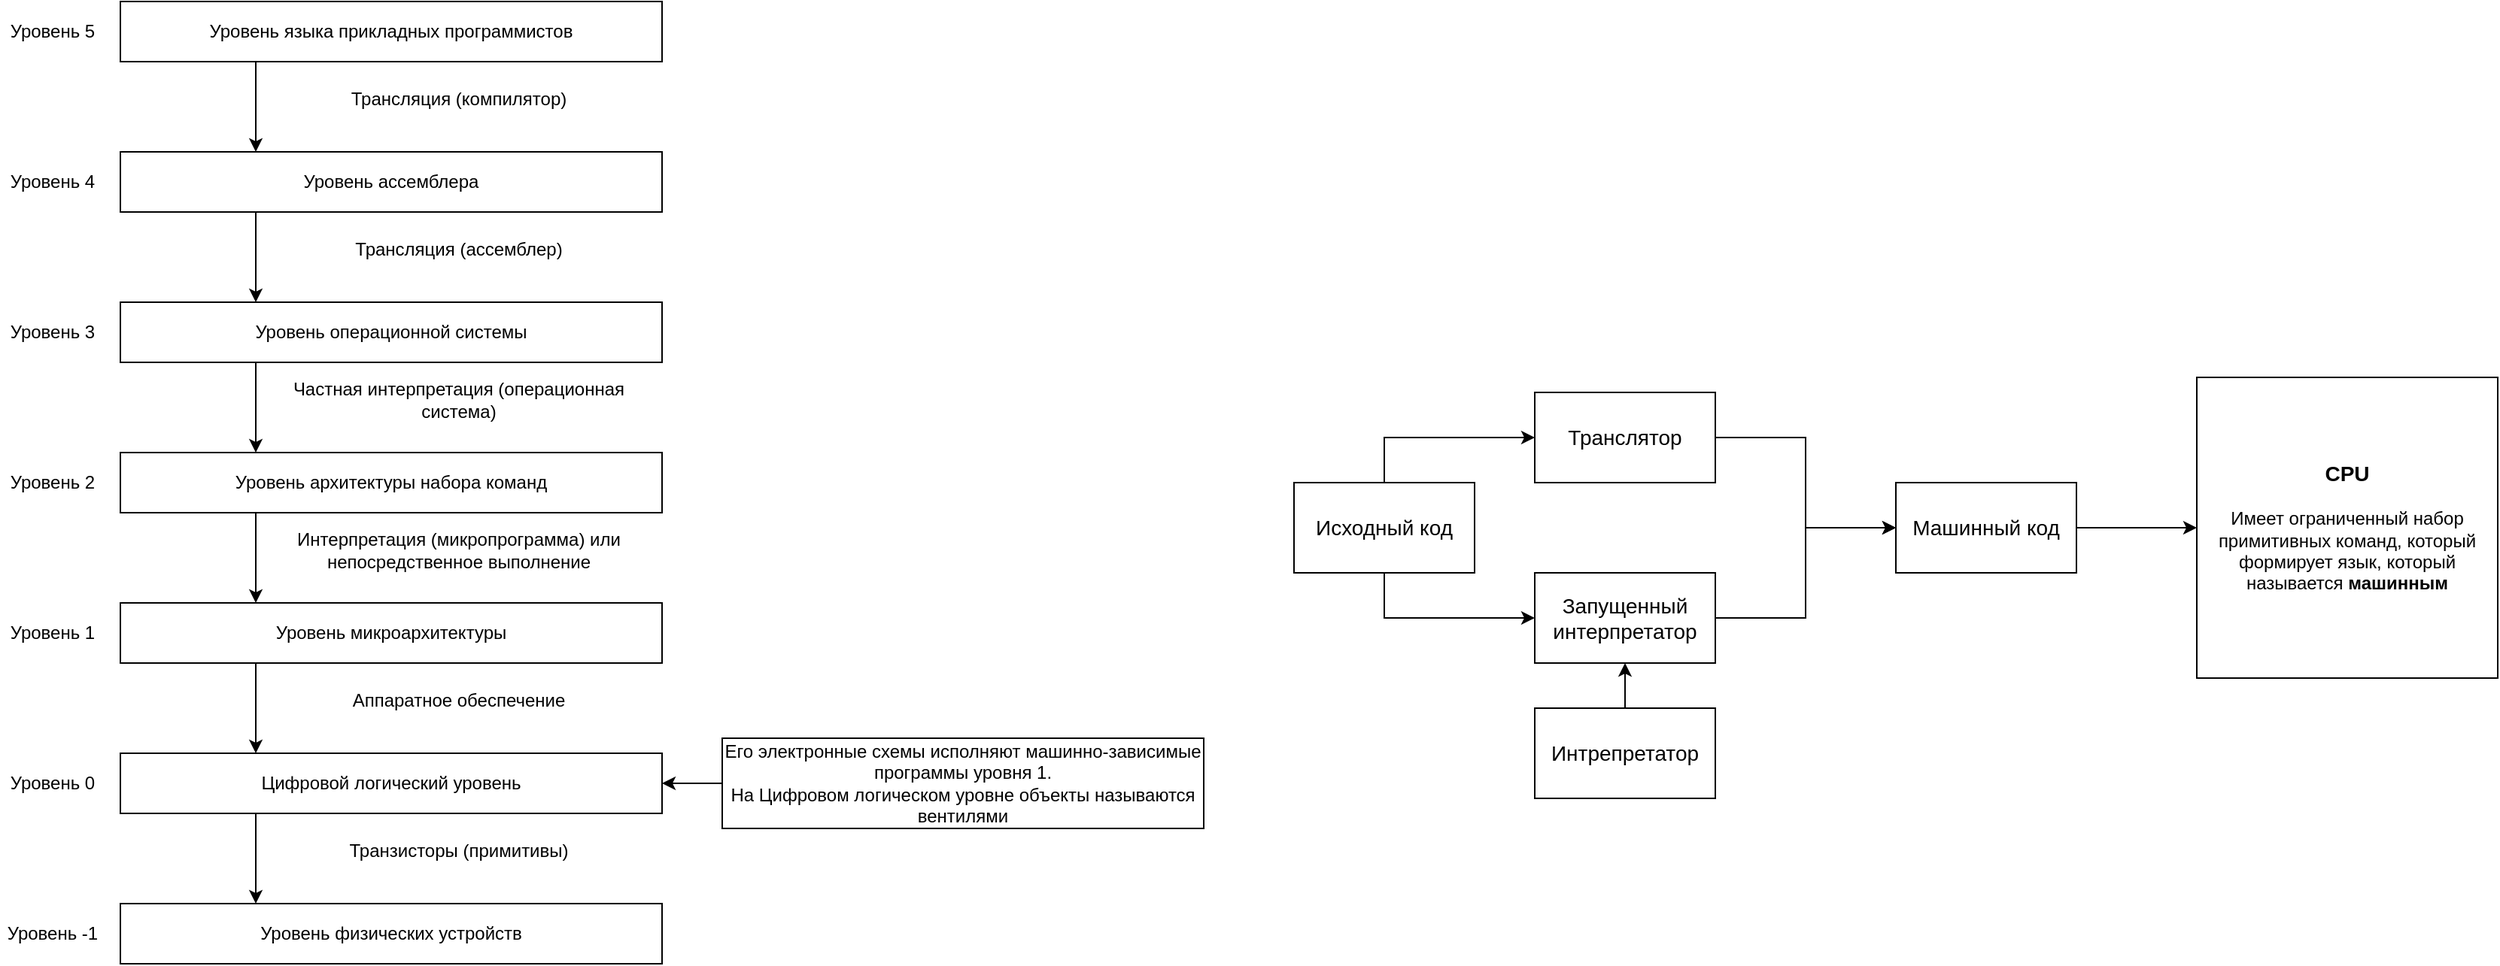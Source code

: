 <mxfile version="16.1.0" type="github">
  <diagram id="5aGI3u4Uk3V0lVAwT1QT" name="Page-1">
    <mxGraphModel dx="1619" dy="865" grid="1" gridSize="10" guides="1" tooltips="1" connect="1" arrows="1" fold="1" page="1" pageScale="1" pageWidth="827" pageHeight="1169" math="0" shadow="0">
      <root>
        <mxCell id="0" />
        <mxCell id="1" parent="0" />
        <mxCell id="48jm5ZyXqzUocx9abQVC-2" value="&lt;b&gt;&lt;font style=&quot;font-size: 14px&quot;&gt;CPU&lt;/font&gt;&lt;/b&gt;&lt;br&gt;&lt;br&gt;Имеет ограниченный набор примитивных команд, который формирует язык, который называется&amp;nbsp;&lt;b&gt;машинным&lt;/b&gt;" style="whiteSpace=wrap;html=1;aspect=fixed;" parent="1" vertex="1">
          <mxGeometry x="660" y="290" width="200" height="200" as="geometry" />
        </mxCell>
        <mxCell id="A65hLVvP_klmRv-O_LiD-11" style="edgeStyle=orthogonalEdgeStyle;rounded=0;orthogonalLoop=1;jettySize=auto;html=1;exitX=0.5;exitY=0;exitDx=0;exitDy=0;entryX=0.5;entryY=1;entryDx=0;entryDy=0;fontSize=14;" parent="1" source="48jm5ZyXqzUocx9abQVC-5" target="48jm5ZyXqzUocx9abQVC-21" edge="1">
          <mxGeometry relative="1" as="geometry" />
        </mxCell>
        <mxCell id="48jm5ZyXqzUocx9abQVC-5" value="Интрепретатор" style="rounded=0;whiteSpace=wrap;html=1;fontSize=14;" parent="1" vertex="1">
          <mxGeometry x="220" y="510" width="120" height="60" as="geometry" />
        </mxCell>
        <mxCell id="A65hLVvP_klmRv-O_LiD-4" style="edgeStyle=orthogonalEdgeStyle;rounded=0;orthogonalLoop=1;jettySize=auto;html=1;exitX=1;exitY=0.5;exitDx=0;exitDy=0;entryX=0;entryY=0.5;entryDx=0;entryDy=0;" parent="1" source="48jm5ZyXqzUocx9abQVC-6" target="A65hLVvP_klmRv-O_LiD-1" edge="1">
          <mxGeometry relative="1" as="geometry" />
        </mxCell>
        <mxCell id="48jm5ZyXqzUocx9abQVC-6" value="Транслятор" style="rounded=0;whiteSpace=wrap;html=1;fontSize=14;" parent="1" vertex="1">
          <mxGeometry x="220" y="300" width="120" height="60" as="geometry" />
        </mxCell>
        <mxCell id="A65hLVvP_klmRv-O_LiD-12" style="edgeStyle=orthogonalEdgeStyle;rounded=0;orthogonalLoop=1;jettySize=auto;html=1;exitX=0.5;exitY=1;exitDx=0;exitDy=0;entryX=0;entryY=0.5;entryDx=0;entryDy=0;fontSize=14;" parent="1" source="48jm5ZyXqzUocx9abQVC-7" target="48jm5ZyXqzUocx9abQVC-21" edge="1">
          <mxGeometry relative="1" as="geometry" />
        </mxCell>
        <mxCell id="A65hLVvP_klmRv-O_LiD-13" style="edgeStyle=orthogonalEdgeStyle;rounded=0;orthogonalLoop=1;jettySize=auto;html=1;exitX=0.5;exitY=0;exitDx=0;exitDy=0;entryX=0;entryY=0.5;entryDx=0;entryDy=0;fontSize=14;" parent="1" source="48jm5ZyXqzUocx9abQVC-7" target="48jm5ZyXqzUocx9abQVC-6" edge="1">
          <mxGeometry relative="1" as="geometry" />
        </mxCell>
        <mxCell id="48jm5ZyXqzUocx9abQVC-7" value="Исходный код" style="rounded=0;whiteSpace=wrap;html=1;fontSize=14;" parent="1" vertex="1">
          <mxGeometry x="60" y="360" width="120" height="60" as="geometry" />
        </mxCell>
        <mxCell id="A65hLVvP_klmRv-O_LiD-3" style="edgeStyle=orthogonalEdgeStyle;rounded=0;orthogonalLoop=1;jettySize=auto;html=1;exitX=1;exitY=0.5;exitDx=0;exitDy=0;entryX=0;entryY=0.5;entryDx=0;entryDy=0;" parent="1" source="48jm5ZyXqzUocx9abQVC-21" target="A65hLVvP_klmRv-O_LiD-1" edge="1">
          <mxGeometry relative="1" as="geometry" />
        </mxCell>
        <mxCell id="48jm5ZyXqzUocx9abQVC-21" value="Запущенный интерпретатор" style="rounded=0;whiteSpace=wrap;html=1;fontSize=14;" parent="1" vertex="1">
          <mxGeometry x="220" y="420" width="120" height="60" as="geometry" />
        </mxCell>
        <mxCell id="A65hLVvP_klmRv-O_LiD-6" style="edgeStyle=orthogonalEdgeStyle;rounded=0;orthogonalLoop=1;jettySize=auto;html=1;exitX=1;exitY=0.5;exitDx=0;exitDy=0;fontSize=14;" parent="1" source="A65hLVvP_klmRv-O_LiD-1" target="48jm5ZyXqzUocx9abQVC-2" edge="1">
          <mxGeometry relative="1" as="geometry" />
        </mxCell>
        <mxCell id="A65hLVvP_klmRv-O_LiD-1" value="&lt;font style=&quot;font-size: 14px&quot;&gt;Машинный код&lt;/font&gt;" style="rounded=0;whiteSpace=wrap;html=1;" parent="1" vertex="1">
          <mxGeometry x="460" y="360" width="120" height="60" as="geometry" />
        </mxCell>
        <mxCell id="O4TkIy4pa-xYhpApQaXB-8" style="edgeStyle=orthogonalEdgeStyle;rounded=0;orthogonalLoop=1;jettySize=auto;html=1;exitX=0.25;exitY=1;exitDx=0;exitDy=0;entryX=0.25;entryY=0;entryDx=0;entryDy=0;" edge="1" parent="1" source="O4TkIy4pa-xYhpApQaXB-1" target="O4TkIy4pa-xYhpApQaXB-5">
          <mxGeometry relative="1" as="geometry" />
        </mxCell>
        <mxCell id="O4TkIy4pa-xYhpApQaXB-1" value="Уровень языка прикладных программистов" style="rounded=0;whiteSpace=wrap;html=1;" vertex="1" parent="1">
          <mxGeometry x="-720" y="40" width="360" height="40" as="geometry" />
        </mxCell>
        <mxCell id="O4TkIy4pa-xYhpApQaXB-3" value="Уровень 5" style="text;html=1;strokeColor=none;fillColor=none;align=center;verticalAlign=middle;whiteSpace=wrap;rounded=0;" vertex="1" parent="1">
          <mxGeometry x="-800" y="45" width="70" height="30" as="geometry" />
        </mxCell>
        <mxCell id="O4TkIy4pa-xYhpApQaXB-4" value="Трансляция (компилятор)" style="text;html=1;strokeColor=none;fillColor=none;align=center;verticalAlign=middle;whiteSpace=wrap;rounded=0;" vertex="1" parent="1">
          <mxGeometry x="-630" y="90" width="270" height="30" as="geometry" />
        </mxCell>
        <mxCell id="O4TkIy4pa-xYhpApQaXB-12" style="edgeStyle=orthogonalEdgeStyle;rounded=0;orthogonalLoop=1;jettySize=auto;html=1;exitX=0.25;exitY=1;exitDx=0;exitDy=0;entryX=0.25;entryY=0;entryDx=0;entryDy=0;" edge="1" parent="1" source="O4TkIy4pa-xYhpApQaXB-5" target="O4TkIy4pa-xYhpApQaXB-9">
          <mxGeometry relative="1" as="geometry" />
        </mxCell>
        <mxCell id="O4TkIy4pa-xYhpApQaXB-5" value="Уровень ассемблера" style="rounded=0;whiteSpace=wrap;html=1;" vertex="1" parent="1">
          <mxGeometry x="-720" y="140" width="360" height="40" as="geometry" />
        </mxCell>
        <mxCell id="O4TkIy4pa-xYhpApQaXB-6" value="Уровень 4" style="text;html=1;strokeColor=none;fillColor=none;align=center;verticalAlign=middle;whiteSpace=wrap;rounded=0;" vertex="1" parent="1">
          <mxGeometry x="-800" y="145" width="70" height="30" as="geometry" />
        </mxCell>
        <mxCell id="O4TkIy4pa-xYhpApQaXB-7" value="Трансляция (ассемблер)" style="text;html=1;strokeColor=none;fillColor=none;align=center;verticalAlign=middle;whiteSpace=wrap;rounded=0;" vertex="1" parent="1">
          <mxGeometry x="-630" y="190" width="270" height="30" as="geometry" />
        </mxCell>
        <mxCell id="O4TkIy4pa-xYhpApQaXB-16" style="edgeStyle=orthogonalEdgeStyle;rounded=0;orthogonalLoop=1;jettySize=auto;html=1;exitX=0.25;exitY=1;exitDx=0;exitDy=0;entryX=0.25;entryY=0;entryDx=0;entryDy=0;" edge="1" parent="1" source="O4TkIy4pa-xYhpApQaXB-9" target="O4TkIy4pa-xYhpApQaXB-13">
          <mxGeometry relative="1" as="geometry" />
        </mxCell>
        <mxCell id="O4TkIy4pa-xYhpApQaXB-9" value="Уровень операционной системы" style="rounded=0;whiteSpace=wrap;html=1;" vertex="1" parent="1">
          <mxGeometry x="-720" y="240" width="360" height="40" as="geometry" />
        </mxCell>
        <mxCell id="O4TkIy4pa-xYhpApQaXB-10" value="Уровень 3" style="text;html=1;strokeColor=none;fillColor=none;align=center;verticalAlign=middle;whiteSpace=wrap;rounded=0;" vertex="1" parent="1">
          <mxGeometry x="-800" y="245" width="70" height="30" as="geometry" />
        </mxCell>
        <mxCell id="O4TkIy4pa-xYhpApQaXB-11" value="Частная интерпретация (операционная система)" style="text;html=1;strokeColor=none;fillColor=none;align=center;verticalAlign=middle;whiteSpace=wrap;rounded=0;" vertex="1" parent="1">
          <mxGeometry x="-630" y="290" width="270" height="30" as="geometry" />
        </mxCell>
        <mxCell id="O4TkIy4pa-xYhpApQaXB-20" style="edgeStyle=orthogonalEdgeStyle;rounded=0;orthogonalLoop=1;jettySize=auto;html=1;exitX=0.25;exitY=1;exitDx=0;exitDy=0;entryX=0.25;entryY=0;entryDx=0;entryDy=0;" edge="1" parent="1" source="O4TkIy4pa-xYhpApQaXB-13" target="O4TkIy4pa-xYhpApQaXB-17">
          <mxGeometry relative="1" as="geometry" />
        </mxCell>
        <mxCell id="O4TkIy4pa-xYhpApQaXB-13" value="Уровень архитектуры набора команд" style="rounded=0;whiteSpace=wrap;html=1;" vertex="1" parent="1">
          <mxGeometry x="-720" y="340" width="360" height="40" as="geometry" />
        </mxCell>
        <mxCell id="O4TkIy4pa-xYhpApQaXB-14" value="Уровень 2" style="text;html=1;strokeColor=none;fillColor=none;align=center;verticalAlign=middle;whiteSpace=wrap;rounded=0;" vertex="1" parent="1">
          <mxGeometry x="-800" y="345" width="70" height="30" as="geometry" />
        </mxCell>
        <mxCell id="O4TkIy4pa-xYhpApQaXB-15" value="Интерпретация (микропрограмма) или непосредственное выполнение" style="text;html=1;strokeColor=none;fillColor=none;align=center;verticalAlign=middle;whiteSpace=wrap;rounded=0;" vertex="1" parent="1">
          <mxGeometry x="-630" y="390" width="270" height="30" as="geometry" />
        </mxCell>
        <mxCell id="O4TkIy4pa-xYhpApQaXB-24" style="edgeStyle=orthogonalEdgeStyle;rounded=0;orthogonalLoop=1;jettySize=auto;html=1;exitX=0.25;exitY=1;exitDx=0;exitDy=0;entryX=0.25;entryY=0;entryDx=0;entryDy=0;" edge="1" parent="1" source="O4TkIy4pa-xYhpApQaXB-17" target="O4TkIy4pa-xYhpApQaXB-21">
          <mxGeometry relative="1" as="geometry" />
        </mxCell>
        <mxCell id="O4TkIy4pa-xYhpApQaXB-17" value="Уровень микроархитектуры" style="rounded=0;whiteSpace=wrap;html=1;" vertex="1" parent="1">
          <mxGeometry x="-720" y="440" width="360" height="40" as="geometry" />
        </mxCell>
        <mxCell id="O4TkIy4pa-xYhpApQaXB-18" value="Уровень 1" style="text;html=1;strokeColor=none;fillColor=none;align=center;verticalAlign=middle;whiteSpace=wrap;rounded=0;" vertex="1" parent="1">
          <mxGeometry x="-800" y="445" width="70" height="30" as="geometry" />
        </mxCell>
        <mxCell id="O4TkIy4pa-xYhpApQaXB-19" value="Аппаратное обеспечение" style="text;html=1;strokeColor=none;fillColor=none;align=center;verticalAlign=middle;whiteSpace=wrap;rounded=0;" vertex="1" parent="1">
          <mxGeometry x="-630" y="490" width="270" height="30" as="geometry" />
        </mxCell>
        <mxCell id="O4TkIy4pa-xYhpApQaXB-27" style="edgeStyle=orthogonalEdgeStyle;rounded=0;orthogonalLoop=1;jettySize=auto;html=1;exitX=0.25;exitY=1;exitDx=0;exitDy=0;entryX=0.25;entryY=0;entryDx=0;entryDy=0;" edge="1" parent="1" source="O4TkIy4pa-xYhpApQaXB-21" target="O4TkIy4pa-xYhpApQaXB-25">
          <mxGeometry relative="1" as="geometry" />
        </mxCell>
        <mxCell id="O4TkIy4pa-xYhpApQaXB-21" value="Цифровой логический уровень" style="rounded=0;whiteSpace=wrap;html=1;" vertex="1" parent="1">
          <mxGeometry x="-720" y="540" width="360" height="40" as="geometry" />
        </mxCell>
        <mxCell id="O4TkIy4pa-xYhpApQaXB-22" value="Уровень 0" style="text;html=1;strokeColor=none;fillColor=none;align=center;verticalAlign=middle;whiteSpace=wrap;rounded=0;" vertex="1" parent="1">
          <mxGeometry x="-800" y="545" width="70" height="30" as="geometry" />
        </mxCell>
        <mxCell id="O4TkIy4pa-xYhpApQaXB-25" value="Уровень физических устройств" style="rounded=0;whiteSpace=wrap;html=1;" vertex="1" parent="1">
          <mxGeometry x="-720" y="640" width="360" height="40" as="geometry" />
        </mxCell>
        <mxCell id="O4TkIy4pa-xYhpApQaXB-26" value="Уровень -1" style="text;html=1;strokeColor=none;fillColor=none;align=center;verticalAlign=middle;whiteSpace=wrap;rounded=0;" vertex="1" parent="1">
          <mxGeometry x="-800" y="645" width="70" height="30" as="geometry" />
        </mxCell>
        <mxCell id="O4TkIy4pa-xYhpApQaXB-30" style="edgeStyle=orthogonalEdgeStyle;rounded=0;orthogonalLoop=1;jettySize=auto;html=1;exitX=0;exitY=0.5;exitDx=0;exitDy=0;entryX=1;entryY=0.5;entryDx=0;entryDy=0;" edge="1" parent="1" source="O4TkIy4pa-xYhpApQaXB-28" target="O4TkIy4pa-xYhpApQaXB-21">
          <mxGeometry relative="1" as="geometry" />
        </mxCell>
        <mxCell id="O4TkIy4pa-xYhpApQaXB-28" value="Его электронные схемы исполняют машинно-зависимые программы уровня 1.&lt;br&gt;На Цифровом логическом уровне объекты называются вентилями" style="rounded=0;whiteSpace=wrap;html=1;" vertex="1" parent="1">
          <mxGeometry x="-320" y="530" width="320" height="60" as="geometry" />
        </mxCell>
        <mxCell id="O4TkIy4pa-xYhpApQaXB-31" value="Транзисторы (примитивы)" style="text;html=1;strokeColor=none;fillColor=none;align=center;verticalAlign=middle;whiteSpace=wrap;rounded=0;" vertex="1" parent="1">
          <mxGeometry x="-630" y="590" width="270" height="30" as="geometry" />
        </mxCell>
      </root>
    </mxGraphModel>
  </diagram>
</mxfile>
